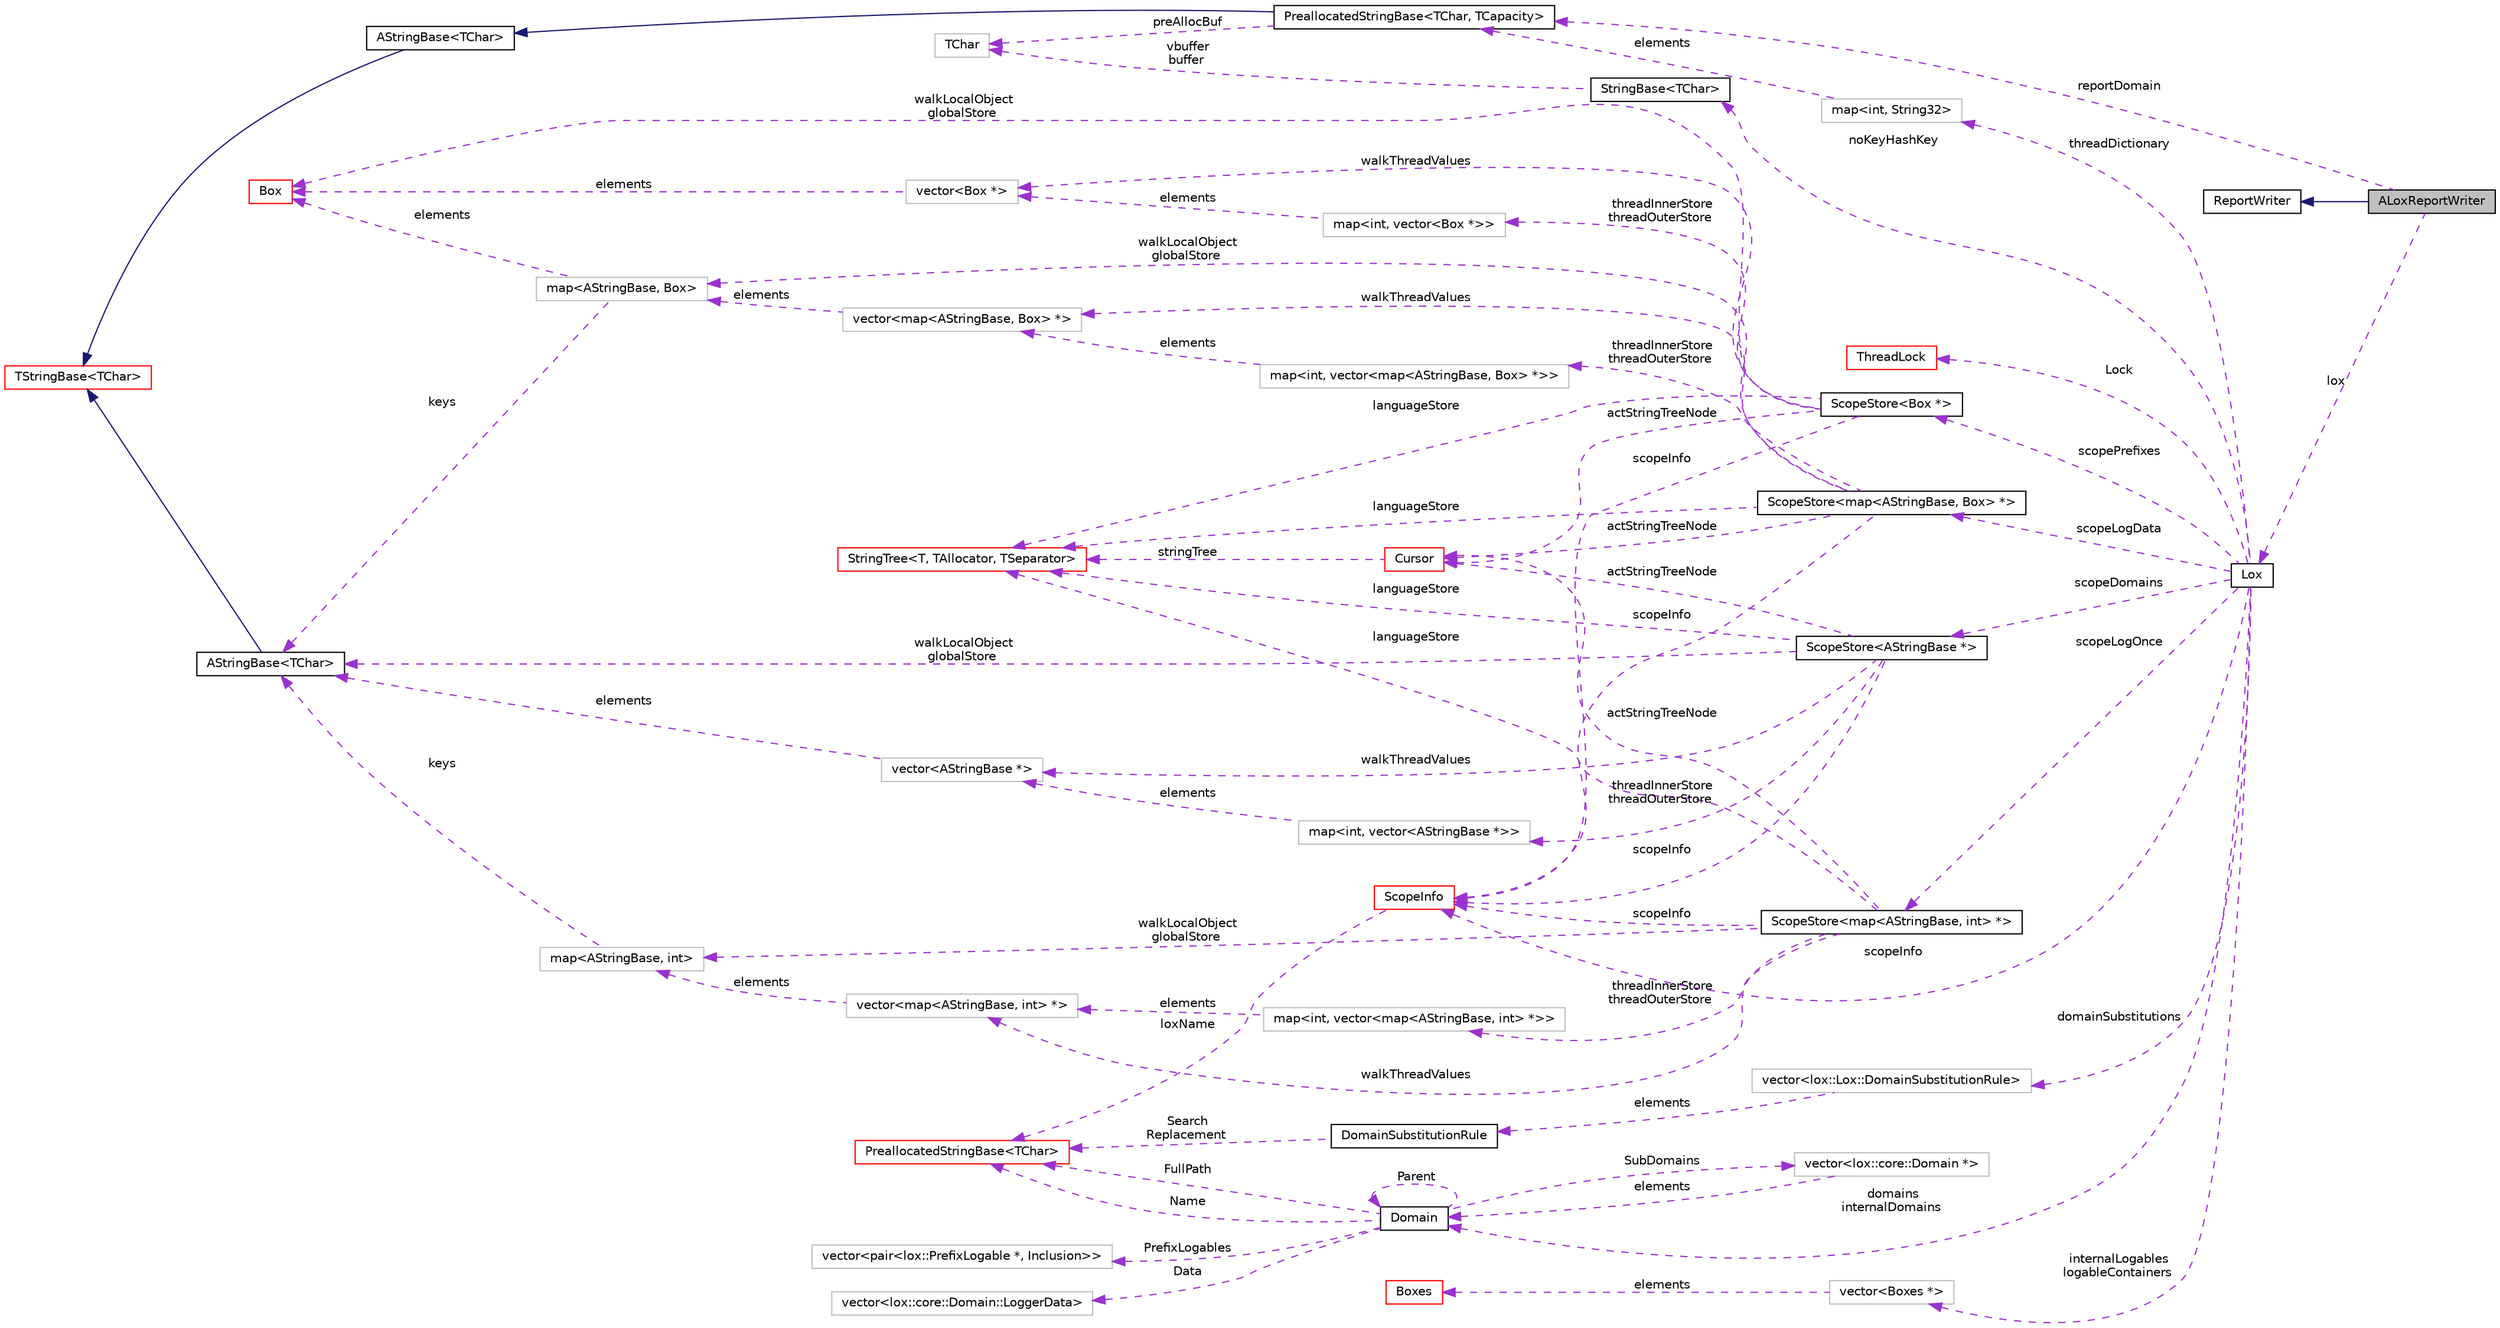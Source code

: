 digraph "ALoxReportWriter"
{
  edge [fontname="Helvetica",fontsize="10",labelfontname="Helvetica",labelfontsize="10"];
  node [fontname="Helvetica",fontsize="10",shape=record];
  rankdir="LR";
  Node2 [label="ALoxReportWriter",height=0.2,width=0.4,color="black", fillcolor="grey75", style="filled", fontcolor="black"];
  Node4 [label="PreallocatedStringBase\<TChar, TCapacity\>",height=0.2,width=0.4,color="black", fillcolor="white", style="filled",URL="$classaworx_1_1lib_1_1strings_1_1PreallocatedStringBase.html"];
  Node10 [label="ScopeStore\<map\<AStringBase, Box\> *\>",height=0.2,width=0.4,color="black", fillcolor="white", style="filled",URL="$classaworx_1_1lib_1_1lox_1_1core_1_1ScopeStore.html"];
  Node11 [label="vector\<map\<AStringBase, Box\> *\>",height=0.2,width=0.4,color="grey75", fillcolor="white", style="filled"];
  Node12 [label="map\<AStringBase, Box\>",height=0.2,width=0.4,color="grey75", fillcolor="white", style="filled"];
  Node17 [label="map\<int, vector\<map\<AStringBase, Box\> *\>\>",height=0.2,width=0.4,color="grey75", fillcolor="white", style="filled"];
  Node42 [label="StringTree\<T, TAllocator, TSeparator\>",height=0.2,width=0.4,color="red", fillcolor="white", style="filled",URL="$classaworx_1_1lib_1_1util_1_1StringTree.html"];
  Node44 [label="ScopeStore\<map\<AStringBase, int\> *\>",height=0.2,width=0.4,color="black", fillcolor="white", style="filled",URL="$classaworx_1_1lib_1_1lox_1_1core_1_1ScopeStore.html"];
  Node45 [label="map\<int, vector\<map\<AStringBase, int\> *\>\>",height=0.2,width=0.4,color="grey75", fillcolor="white", style="filled"];
  Node46 [label="vector\<map\<AStringBase, int\> *\>",height=0.2,width=0.4,color="grey75", fillcolor="white", style="filled"];
  Node47 [label="map\<AStringBase, int\>",height=0.2,width=0.4,color="grey75", fillcolor="white", style="filled"];
  Node49 [label="vector\<pair\<lox::PrefixLogable *, Inclusion\>\>",height=0.2,width=0.4,color="grey75", fillcolor="white", style="filled"];
  Node50 [label="vector\<lox::core::Domain::LoggerData\>",height=0.2,width=0.4,color="grey75", fillcolor="white", style="filled"];
  Node57 [label="vector\<lox::core::Domain *\>",height=0.2,width=0.4,color="grey75", fillcolor="white", style="filled"];
  Node58 [label="ScopeStore\<Box *\>",height=0.2,width=0.4,color="black", fillcolor="white", style="filled",URL="$classaworx_1_1lib_1_1lox_1_1core_1_1ScopeStore.html"];
  Node59 [label="vector\<Box *\>",height=0.2,width=0.4,color="grey75", fillcolor="white", style="filled"];
  Node60 [label="map\<int, vector\<Box *\>\>",height=0.2,width=0.4,color="grey75", fillcolor="white", style="filled"];
  Node61 [label="ScopeStore\<AStringBase *\>",height=0.2,width=0.4,color="black", fillcolor="white", style="filled",URL="$classaworx_1_1lib_1_1lox_1_1core_1_1ScopeStore.html"];
  Node62 [label="vector\<AStringBase *\>",height=0.2,width=0.4,color="grey75", fillcolor="white", style="filled"];
  Node63 [label="map\<int, vector\<AStringBase *\>\>",height=0.2,width=0.4,color="grey75", fillcolor="white", style="filled"];
  Node64 [label="map\<int, String32\>",height=0.2,width=0.4,color="grey75", fillcolor="white", style="filled"];
  Node65 [label="vector\<lox::Lox::DomainSubstitutionRule\>",height=0.2,width=0.4,color="grey75", fillcolor="white", style="filled"];
  Node67 [label="vector\<Boxes *\>",height=0.2,width=0.4,color="grey75", fillcolor="white", style="filled"];
  Node5 [label="AStringBase\<TChar\>",height=0.2,width=0.4,color="black", fillcolor="white", style="filled",URL="$classaworx_1_1lib_1_1strings_1_1AStringBase.html"];
  Node6 [label="TStringBase\<TChar\>",height=0.2,width=0.4,color="red", fillcolor="white", style="filled",URL="$classaworx_1_1lib_1_1strings_1_1TStringBase.html"];
  Node13 [label="AStringBase\<TChar\>",height=0.2,width=0.4,color="black", fillcolor="white", style="filled",URL="$classaworx_1_1lib_1_1strings_1_1AStringBase.html"];
  Node70 [label="StringBase\<TChar\>",height=0.2,width=0.4,color="black", fillcolor="white", style="filled",URL="$classaworx_1_1lib_1_1strings_1_1StringBase.html"];
  Node33 [label="PreallocatedStringBase\<TChar\>",height=0.2,width=0.4,color="red", fillcolor="white", style="filled",URL="$classaworx_1_1lib_1_1strings_1_1PreallocatedStringBase.html"];
  Node3 -> Node2 [dir="back",color="midnightblue",fontsize="10",style="solid",fontname="Helvetica"];
  Node4 -> Node2 [dir="back",color="darkorchid3",fontsize="10",style="dashed",label=" reportDomain" ,fontname="Helvetica"];
  Node4 -> Node64 [dir="back",color="darkorchid3",fontsize="10",style="dashed",label=" elements" ,fontname="Helvetica"];
  Node5 -> Node4 [dir="back",color="midnightblue",fontsize="10",style="solid",fontname="Helvetica"];
  Node6 -> Node5 [dir="back",color="midnightblue",fontsize="10",style="solid",fontname="Helvetica"];
  Node6 -> Node13 [dir="back",color="midnightblue",fontsize="10",style="solid",fontname="Helvetica"];
  Node8 -> Node4 [dir="back",color="darkorchid3",fontsize="10",style="dashed",label=" preAllocBuf" ,fontname="Helvetica"];
  Node8 -> Node70 [dir="back",color="darkorchid3",fontsize="10",style="dashed",label=" vbuffer\nbuffer" ,fontname="Helvetica"];
  Node9 -> Node2 [dir="back",color="darkorchid3",fontsize="10",style="dashed",label=" lox" ,fontname="Helvetica"];
  Node10 -> Node9 [dir="back",color="darkorchid3",fontsize="10",style="dashed",label=" scopeLogData" ,fontname="Helvetica"];
  Node11 -> Node10 [dir="back",color="darkorchid3",fontsize="10",style="dashed",label=" walkThreadValues" ,fontname="Helvetica"];
  Node11 -> Node17 [dir="back",color="darkorchid3",fontsize="10",style="dashed",label=" elements" ,fontname="Helvetica"];
  Node12 -> Node10 [dir="back",color="darkorchid3",fontsize="10",style="dashed",label=" walkLocalObject\nglobalStore" ,fontname="Helvetica"];
  Node12 -> Node11 [dir="back",color="darkorchid3",fontsize="10",style="dashed",label=" elements" ,fontname="Helvetica"];
  Node13 -> Node12 [dir="back",color="darkorchid3",fontsize="10",style="dashed",label=" keys" ,fontname="Helvetica"];
  Node13 -> Node47 [dir="back",color="darkorchid3",fontsize="10",style="dashed",label=" keys" ,fontname="Helvetica"];
  Node13 -> Node61 [dir="back",color="darkorchid3",fontsize="10",style="dashed",label=" walkLocalObject\nglobalStore" ,fontname="Helvetica"];
  Node13 -> Node62 [dir="back",color="darkorchid3",fontsize="10",style="dashed",label=" elements" ,fontname="Helvetica"];
  Node14 -> Node12 [dir="back",color="darkorchid3",fontsize="10",style="dashed",label=" elements" ,fontname="Helvetica"];
  Node14 -> Node58 [dir="back",color="darkorchid3",fontsize="10",style="dashed",label=" walkLocalObject\nglobalStore" ,fontname="Helvetica"];
  Node14 -> Node59 [dir="back",color="darkorchid3",fontsize="10",style="dashed",label=" elements" ,fontname="Helvetica"];
  Node17 -> Node10 [dir="back",color="darkorchid3",fontsize="10",style="dashed",label=" threadInnerStore\nthreadOuterStore" ,fontname="Helvetica"];
  Node18 -> Node9 [dir="back",color="darkorchid3",fontsize="10",style="dashed",label=" scopeInfo" ,fontname="Helvetica"];
  Node18 -> Node10 [dir="back",color="darkorchid3",fontsize="10",style="dashed",label=" scopeInfo" ,fontname="Helvetica"];
  Node18 -> Node44 [dir="back",color="darkorchid3",fontsize="10",style="dashed",label=" scopeInfo" ,fontname="Helvetica"];
  Node18 -> Node58 [dir="back",color="darkorchid3",fontsize="10",style="dashed",label=" scopeInfo" ,fontname="Helvetica"];
  Node18 -> Node61 [dir="back",color="darkorchid3",fontsize="10",style="dashed",label=" scopeInfo" ,fontname="Helvetica"];
  Node33 -> Node18 [dir="back",color="darkorchid3",fontsize="10",style="dashed",label=" loxName" ,fontname="Helvetica"];
  Node33 -> Node48 [dir="back",color="darkorchid3",fontsize="10",style="dashed",label=" FullPath" ,fontname="Helvetica"];
  Node33 -> Node48 [dir="back",color="darkorchid3",fontsize="10",style="dashed",label=" Name" ,fontname="Helvetica"];
  Node33 -> Node66 [dir="back",color="darkorchid3",fontsize="10",style="dashed",label=" Search\nReplacement" ,fontname="Helvetica"];
  Node40 -> Node10 [dir="back",color="darkorchid3",fontsize="10",style="dashed",label=" actStringTreeNode" ,fontname="Helvetica"];
  Node40 -> Node44 [dir="back",color="darkorchid3",fontsize="10",style="dashed",label=" actStringTreeNode" ,fontname="Helvetica"];
  Node40 -> Node58 [dir="back",color="darkorchid3",fontsize="10",style="dashed",label=" actStringTreeNode" ,fontname="Helvetica"];
  Node40 -> Node61 [dir="back",color="darkorchid3",fontsize="10",style="dashed",label=" actStringTreeNode" ,fontname="Helvetica"];
  Node42 -> Node10 [dir="back",color="darkorchid3",fontsize="10",style="dashed",label=" languageStore" ,fontname="Helvetica"];
  Node42 -> Node40 [dir="back",color="darkorchid3",fontsize="10",style="dashed",label=" stringTree" ,fontname="Helvetica"];
  Node42 -> Node44 [dir="back",color="darkorchid3",fontsize="10",style="dashed",label=" languageStore" ,fontname="Helvetica"];
  Node42 -> Node58 [dir="back",color="darkorchid3",fontsize="10",style="dashed",label=" languageStore" ,fontname="Helvetica"];
  Node42 -> Node61 [dir="back",color="darkorchid3",fontsize="10",style="dashed",label=" languageStore" ,fontname="Helvetica"];
  Node44 -> Node9 [dir="back",color="darkorchid3",fontsize="10",style="dashed",label=" scopeLogOnce" ,fontname="Helvetica"];
  Node45 -> Node44 [dir="back",color="darkorchid3",fontsize="10",style="dashed",label=" threadInnerStore\nthreadOuterStore" ,fontname="Helvetica"];
  Node46 -> Node44 [dir="back",color="darkorchid3",fontsize="10",style="dashed",label=" walkThreadValues" ,fontname="Helvetica"];
  Node46 -> Node45 [dir="back",color="darkorchid3",fontsize="10",style="dashed",label=" elements" ,fontname="Helvetica"];
  Node47 -> Node44 [dir="back",color="darkorchid3",fontsize="10",style="dashed",label=" walkLocalObject\nglobalStore" ,fontname="Helvetica"];
  Node47 -> Node46 [dir="back",color="darkorchid3",fontsize="10",style="dashed",label=" elements" ,fontname="Helvetica"];
  Node48 -> Node9 [dir="back",color="darkorchid3",fontsize="10",style="dashed",label=" domains\ninternalDomains" ,fontname="Helvetica"];
  Node48 -> Node48 [dir="back",color="darkorchid3",fontsize="10",style="dashed",label=" Parent" ,fontname="Helvetica"];
  Node48 -> Node57 [dir="back",color="darkorchid3",fontsize="10",style="dashed",label=" elements" ,fontname="Helvetica"];
  Node49 -> Node48 [dir="back",color="darkorchid3",fontsize="10",style="dashed",label=" PrefixLogables" ,fontname="Helvetica"];
  Node50 -> Node48 [dir="back",color="darkorchid3",fontsize="10",style="dashed",label=" Data" ,fontname="Helvetica"];
  Node54 -> Node9 [dir="back",color="darkorchid3",fontsize="10",style="dashed",label=" Lock" ,fontname="Helvetica"];
  Node57 -> Node48 [dir="back",color="darkorchid3",fontsize="10",style="dashed",label=" SubDomains" ,fontname="Helvetica"];
  Node58 -> Node9 [dir="back",color="darkorchid3",fontsize="10",style="dashed",label=" scopePrefixes" ,fontname="Helvetica"];
  Node59 -> Node58 [dir="back",color="darkorchid3",fontsize="10",style="dashed",label=" walkThreadValues" ,fontname="Helvetica"];
  Node59 -> Node60 [dir="back",color="darkorchid3",fontsize="10",style="dashed",label=" elements" ,fontname="Helvetica"];
  Node60 -> Node58 [dir="back",color="darkorchid3",fontsize="10",style="dashed",label=" threadInnerStore\nthreadOuterStore" ,fontname="Helvetica"];
  Node61 -> Node9 [dir="back",color="darkorchid3",fontsize="10",style="dashed",label=" scopeDomains" ,fontname="Helvetica"];
  Node62 -> Node61 [dir="back",color="darkorchid3",fontsize="10",style="dashed",label=" walkThreadValues" ,fontname="Helvetica"];
  Node62 -> Node63 [dir="back",color="darkorchid3",fontsize="10",style="dashed",label=" elements" ,fontname="Helvetica"];
  Node63 -> Node61 [dir="back",color="darkorchid3",fontsize="10",style="dashed",label=" threadInnerStore\nthreadOuterStore" ,fontname="Helvetica"];
  Node64 -> Node9 [dir="back",color="darkorchid3",fontsize="10",style="dashed",label=" threadDictionary" ,fontname="Helvetica"];
  Node65 -> Node9 [dir="back",color="darkorchid3",fontsize="10",style="dashed",label=" domainSubstitutions" ,fontname="Helvetica"];
  Node66 -> Node65 [dir="back",color="darkorchid3",fontsize="10",style="dashed",label=" elements" ,fontname="Helvetica"];
  Node67 -> Node9 [dir="back",color="darkorchid3",fontsize="10",style="dashed",label=" internalLogables\nlogableContainers" ,fontname="Helvetica"];
  Node68 -> Node67 [dir="back",color="darkorchid3",fontsize="10",style="dashed",label=" elements" ,fontname="Helvetica"];
  Node70 -> Node9 [dir="back",color="darkorchid3",fontsize="10",style="dashed",label=" noKeyHashKey" ,fontname="Helvetica"];
  Node3 [label="ReportWriter",height=0.2,width=0.4,color="black", fillcolor="white", style="filled",URL="$classaworx_1_1lib_1_1lang_1_1ReportWriter.html"];
  Node8 [label="TChar",height=0.2,width=0.4,color="grey75", fillcolor="white", style="filled"];
  Node9 [label="Lox",height=0.2,width=0.4,color="black", fillcolor="white", style="filled",URL="$classaworx_1_1lib_1_1lox_1_1Lox.html"];
  Node14 [label="Box",height=0.2,width=0.4,color="red", fillcolor="white", style="filled",URL="$classaworx_1_1lib_1_1boxing_1_1Box.html"];
  Node18 [label="ScopeInfo",height=0.2,width=0.4,color="red", fillcolor="white", style="filled",URL="$classaworx_1_1lib_1_1lox_1_1core_1_1ScopeInfo.html"];
  Node40 [label="Cursor",height=0.2,width=0.4,color="red", fillcolor="white", style="filled",URL="$classaworx_1_1lib_1_1util_1_1StringTree_1_1Cursor.html"];
  Node48 [label="Domain",height=0.2,width=0.4,color="black", fillcolor="white", style="filled",URL="$classaworx_1_1lib_1_1lox_1_1core_1_1Domain.html"];
  Node54 [label="ThreadLock",height=0.2,width=0.4,color="red", fillcolor="white", style="filled",URL="$classaworx_1_1lib_1_1threads_1_1ThreadLock.html"];
  Node66 [label="DomainSubstitutionRule",height=0.2,width=0.4,color="black", fillcolor="white", style="filled",URL="$structaworx_1_1lib_1_1lox_1_1Lox_1_1DomainSubstitutionRule.html",tooltip="Domain stubstitution rules. "];
  Node68 [label="Boxes",height=0.2,width=0.4,color="red", fillcolor="white", style="filled",URL="$classaworx_1_1lib_1_1boxing_1_1Boxes.html"];
}

